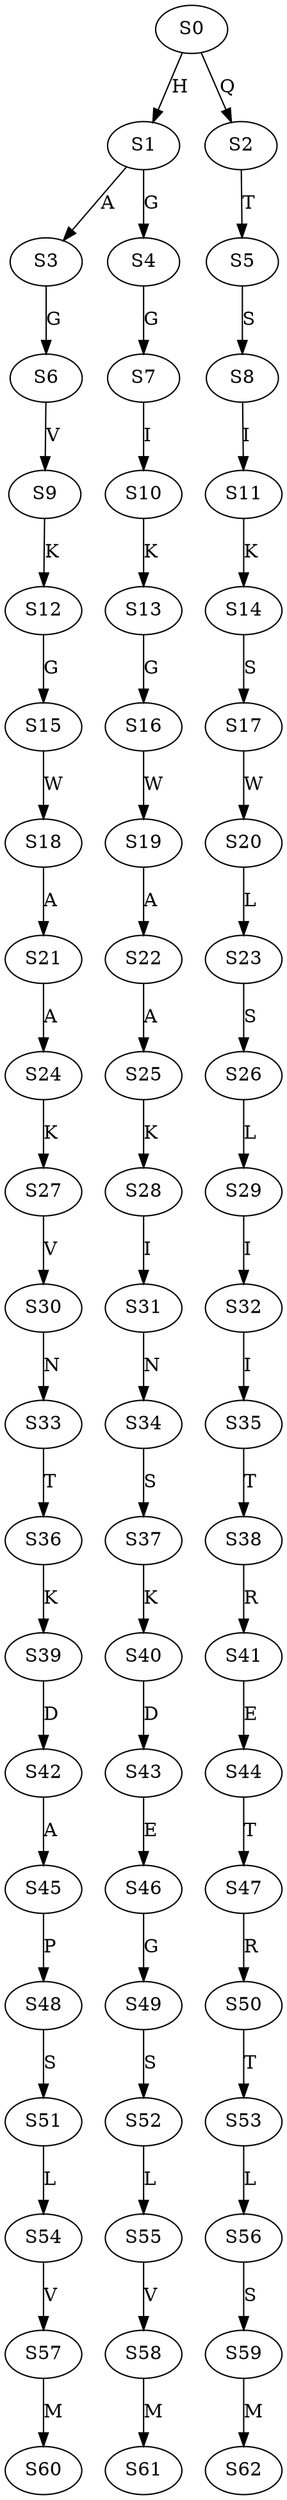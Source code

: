 strict digraph  {
	S0 -> S1 [ label = H ];
	S0 -> S2 [ label = Q ];
	S1 -> S3 [ label = A ];
	S1 -> S4 [ label = G ];
	S2 -> S5 [ label = T ];
	S3 -> S6 [ label = G ];
	S4 -> S7 [ label = G ];
	S5 -> S8 [ label = S ];
	S6 -> S9 [ label = V ];
	S7 -> S10 [ label = I ];
	S8 -> S11 [ label = I ];
	S9 -> S12 [ label = K ];
	S10 -> S13 [ label = K ];
	S11 -> S14 [ label = K ];
	S12 -> S15 [ label = G ];
	S13 -> S16 [ label = G ];
	S14 -> S17 [ label = S ];
	S15 -> S18 [ label = W ];
	S16 -> S19 [ label = W ];
	S17 -> S20 [ label = W ];
	S18 -> S21 [ label = A ];
	S19 -> S22 [ label = A ];
	S20 -> S23 [ label = L ];
	S21 -> S24 [ label = A ];
	S22 -> S25 [ label = A ];
	S23 -> S26 [ label = S ];
	S24 -> S27 [ label = K ];
	S25 -> S28 [ label = K ];
	S26 -> S29 [ label = L ];
	S27 -> S30 [ label = V ];
	S28 -> S31 [ label = I ];
	S29 -> S32 [ label = I ];
	S30 -> S33 [ label = N ];
	S31 -> S34 [ label = N ];
	S32 -> S35 [ label = I ];
	S33 -> S36 [ label = T ];
	S34 -> S37 [ label = S ];
	S35 -> S38 [ label = T ];
	S36 -> S39 [ label = K ];
	S37 -> S40 [ label = K ];
	S38 -> S41 [ label = R ];
	S39 -> S42 [ label = D ];
	S40 -> S43 [ label = D ];
	S41 -> S44 [ label = E ];
	S42 -> S45 [ label = A ];
	S43 -> S46 [ label = E ];
	S44 -> S47 [ label = T ];
	S45 -> S48 [ label = P ];
	S46 -> S49 [ label = G ];
	S47 -> S50 [ label = R ];
	S48 -> S51 [ label = S ];
	S49 -> S52 [ label = S ];
	S50 -> S53 [ label = T ];
	S51 -> S54 [ label = L ];
	S52 -> S55 [ label = L ];
	S53 -> S56 [ label = L ];
	S54 -> S57 [ label = V ];
	S55 -> S58 [ label = V ];
	S56 -> S59 [ label = S ];
	S57 -> S60 [ label = M ];
	S58 -> S61 [ label = M ];
	S59 -> S62 [ label = M ];
}
